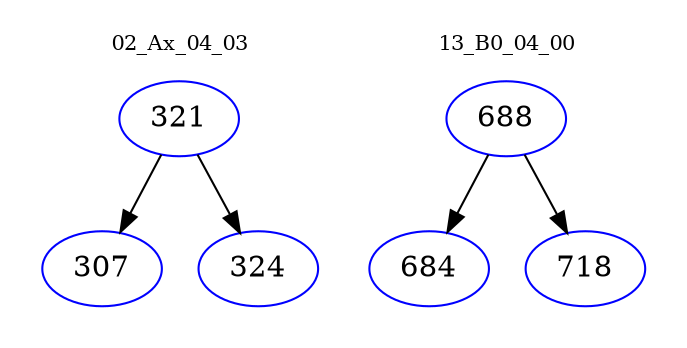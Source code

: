 digraph{
subgraph cluster_0 {
color = white
label = "02_Ax_04_03";
fontsize=10;
T0_321 [label="321", color="blue"]
T0_321 -> T0_307 [color="black"]
T0_307 [label="307", color="blue"]
T0_321 -> T0_324 [color="black"]
T0_324 [label="324", color="blue"]
}
subgraph cluster_1 {
color = white
label = "13_B0_04_00";
fontsize=10;
T1_688 [label="688", color="blue"]
T1_688 -> T1_684 [color="black"]
T1_684 [label="684", color="blue"]
T1_688 -> T1_718 [color="black"]
T1_718 [label="718", color="blue"]
}
}
